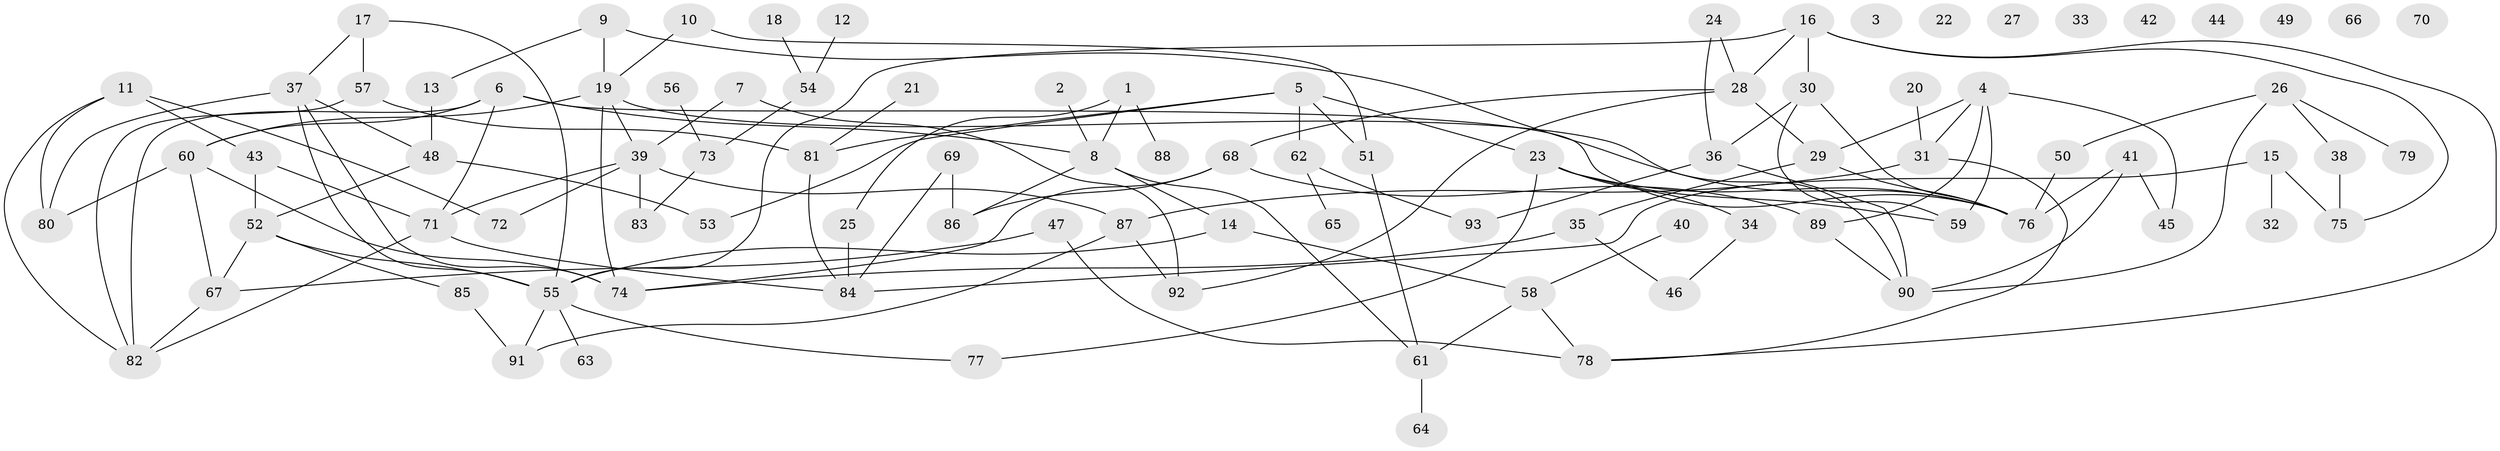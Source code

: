 // coarse degree distribution, {3: 0.13793103448275862, 7: 0.034482758620689655, 5: 0.10344827586206896, 6: 0.20689655172413793, 4: 0.13793103448275862, 1: 0.06896551724137931, 9: 0.06896551724137931, 10: 0.034482758620689655, 2: 0.1724137931034483, 8: 0.034482758620689655}
// Generated by graph-tools (version 1.1) at 2025/35/03/04/25 23:35:45]
// undirected, 93 vertices, 134 edges
graph export_dot {
  node [color=gray90,style=filled];
  1;
  2;
  3;
  4;
  5;
  6;
  7;
  8;
  9;
  10;
  11;
  12;
  13;
  14;
  15;
  16;
  17;
  18;
  19;
  20;
  21;
  22;
  23;
  24;
  25;
  26;
  27;
  28;
  29;
  30;
  31;
  32;
  33;
  34;
  35;
  36;
  37;
  38;
  39;
  40;
  41;
  42;
  43;
  44;
  45;
  46;
  47;
  48;
  49;
  50;
  51;
  52;
  53;
  54;
  55;
  56;
  57;
  58;
  59;
  60;
  61;
  62;
  63;
  64;
  65;
  66;
  67;
  68;
  69;
  70;
  71;
  72;
  73;
  74;
  75;
  76;
  77;
  78;
  79;
  80;
  81;
  82;
  83;
  84;
  85;
  86;
  87;
  88;
  89;
  90;
  91;
  92;
  93;
  1 -- 8;
  1 -- 25;
  1 -- 88;
  2 -- 8;
  4 -- 29;
  4 -- 31;
  4 -- 45;
  4 -- 59;
  4 -- 89;
  5 -- 23;
  5 -- 51;
  5 -- 53;
  5 -- 62;
  5 -- 81;
  6 -- 8;
  6 -- 60;
  6 -- 71;
  6 -- 76;
  6 -- 82;
  7 -- 39;
  7 -- 92;
  8 -- 14;
  8 -- 61;
  8 -- 86;
  9 -- 13;
  9 -- 19;
  9 -- 90;
  10 -- 19;
  10 -- 51;
  11 -- 43;
  11 -- 72;
  11 -- 80;
  11 -- 82;
  12 -- 54;
  13 -- 48;
  14 -- 55;
  14 -- 58;
  15 -- 32;
  15 -- 75;
  15 -- 84;
  16 -- 28;
  16 -- 30;
  16 -- 55;
  16 -- 75;
  16 -- 78;
  17 -- 37;
  17 -- 55;
  17 -- 57;
  18 -- 54;
  19 -- 39;
  19 -- 60;
  19 -- 74;
  19 -- 76;
  20 -- 31;
  21 -- 81;
  23 -- 34;
  23 -- 59;
  23 -- 76;
  23 -- 77;
  24 -- 28;
  24 -- 36;
  25 -- 84;
  26 -- 38;
  26 -- 50;
  26 -- 79;
  26 -- 90;
  28 -- 29;
  28 -- 68;
  28 -- 92;
  29 -- 35;
  29 -- 76;
  30 -- 36;
  30 -- 59;
  30 -- 76;
  31 -- 78;
  31 -- 87;
  34 -- 46;
  35 -- 46;
  35 -- 74;
  36 -- 90;
  36 -- 93;
  37 -- 48;
  37 -- 55;
  37 -- 74;
  37 -- 80;
  38 -- 75;
  39 -- 71;
  39 -- 72;
  39 -- 83;
  39 -- 87;
  40 -- 58;
  41 -- 45;
  41 -- 76;
  41 -- 90;
  43 -- 52;
  43 -- 71;
  47 -- 67;
  47 -- 78;
  48 -- 52;
  48 -- 53;
  50 -- 76;
  51 -- 61;
  52 -- 55;
  52 -- 67;
  52 -- 85;
  54 -- 73;
  55 -- 63;
  55 -- 77;
  55 -- 91;
  56 -- 73;
  57 -- 81;
  57 -- 82;
  58 -- 61;
  58 -- 78;
  60 -- 67;
  60 -- 74;
  60 -- 80;
  61 -- 64;
  62 -- 65;
  62 -- 93;
  67 -- 82;
  68 -- 74;
  68 -- 86;
  68 -- 89;
  69 -- 84;
  69 -- 86;
  71 -- 82;
  71 -- 84;
  73 -- 83;
  81 -- 84;
  85 -- 91;
  87 -- 91;
  87 -- 92;
  89 -- 90;
}
